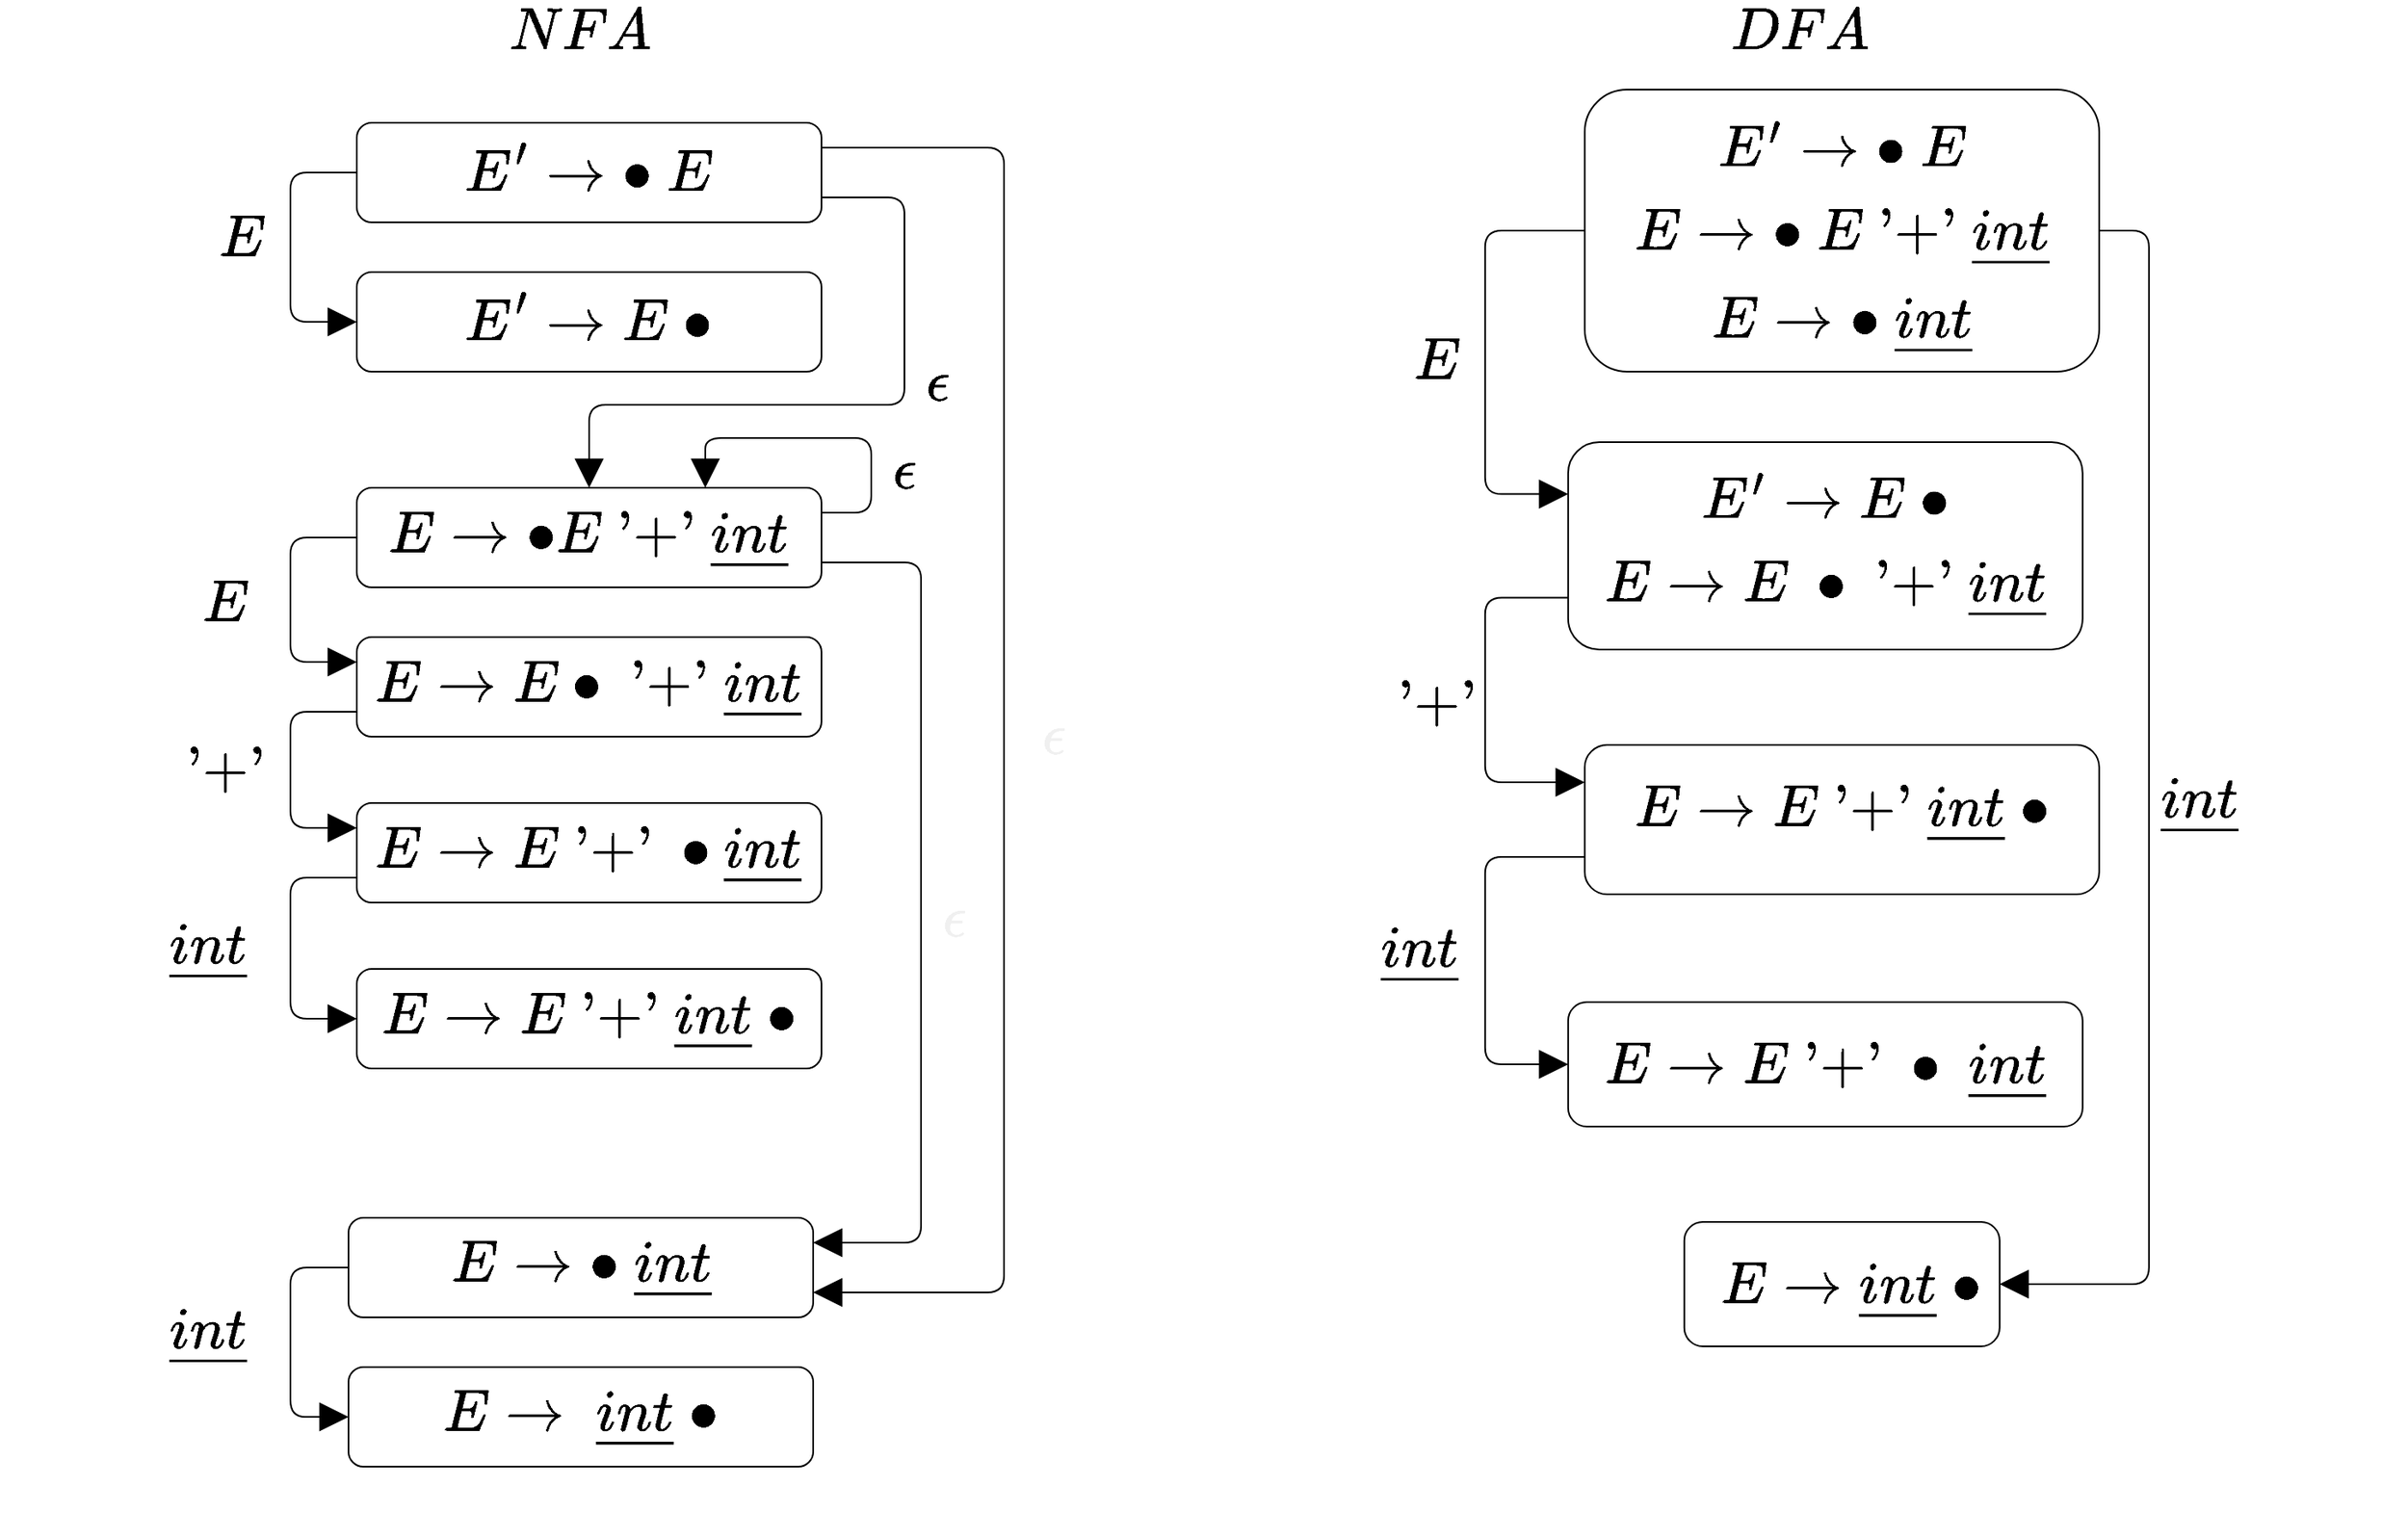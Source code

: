 <mxfile>
    <diagram id="n3zMHIoDVkLQkZV06Jsk" name="Page-1">
        <mxGraphModel dx="1755" dy="2360" grid="1" gridSize="10" guides="1" tooltips="1" connect="1" arrows="1" fold="1" page="1" pageScale="1" pageWidth="850" pageHeight="1100" math="1" shadow="0">
            <root>
                <mxCell id="0"/>
                <mxCell id="1" parent="0"/>
                <mxCell id="30" value="$$\begin{matrix}&lt;br&gt;E' \to \bullet \ E \\&lt;br&gt;E \to \bullet \ E \ \text{'+'} \ \underline{int} \\&lt;br&gt;E \to \bullet \ \underline{int} \\&lt;br&gt;&amp;nbsp;\end{matrix} $$" style="text;html=1;strokeColor=none;fillColor=none;align=center;verticalAlign=middle;whiteSpace=wrap;rounded=0;fontSize=30;" vertex="1" parent="1">
                    <mxGeometry x="909.92" y="20" width="310" height="180" as="geometry"/>
                </mxCell>
                <mxCell id="42" value="$$E$$" style="edgeStyle=orthogonalEdgeStyle;html=1;exitX=0;exitY=0.5;exitDx=0;exitDy=0;entryX=0;entryY=0.25;entryDx=0;entryDy=0;labelBackgroundColor=none;fontSize=30;endArrow=block;endFill=1;endSize=15;" edge="1" parent="1" source="36" target="38">
                    <mxGeometry x="0.033" y="-30" relative="1" as="geometry">
                        <Array as="points">
                            <mxPoint x="849.92" y="105"/>
                            <mxPoint x="849.92" y="264"/>
                        </Array>
                        <mxPoint as="offset"/>
                    </mxGeometry>
                </mxCell>
                <mxCell id="45" value="$$\underline{int}$$" style="edgeStyle=orthogonalEdgeStyle;html=1;exitX=1;exitY=0.5;exitDx=0;exitDy=0;entryX=1;entryY=0.5;entryDx=0;entryDy=0;labelBackgroundColor=none;fontSize=30;endArrow=block;endFill=1;endSize=15;" edge="1" parent="1" source="36" target="41">
                    <mxGeometry x="-0.007" y="30" relative="1" as="geometry">
                        <Array as="points">
                            <mxPoint x="1249.92" y="105"/>
                            <mxPoint x="1249.92" y="740"/>
                        </Array>
                        <mxPoint as="offset"/>
                    </mxGeometry>
                </mxCell>
                <mxCell id="36" value="" style="rounded=1;whiteSpace=wrap;html=1;fontSize=30;fillColor=none;strokeColor=#000000;" vertex="1" parent="1">
                    <mxGeometry x="909.92" y="20" width="310" height="170" as="geometry"/>
                </mxCell>
                <mxCell id="3" value="$$ E' \to \bullet \ E&amp;nbsp;$$" style="text;html=1;strokeColor=none;fillColor=none;align=center;verticalAlign=middle;whiteSpace=wrap;rounded=0;fontSize=30;" vertex="1" parent="1">
                    <mxGeometry x="175" y="50" width="270" height="40" as="geometry"/>
                </mxCell>
                <mxCell id="7" value="" style="rounded=1;whiteSpace=wrap;html=1;fontSize=30;fillColor=none;strokeColor=#000000;" vertex="1" parent="1">
                    <mxGeometry x="170" y="260" width="280" height="60" as="geometry"/>
                </mxCell>
                <mxCell id="10" value="$$E \to E&amp;nbsp; \bullet \ \text{'+'} \ \underline{int}$$" style="text;html=1;strokeColor=none;fillColor=none;align=center;verticalAlign=middle;whiteSpace=wrap;rounded=0;fontSize=30;" vertex="1" parent="1">
                    <mxGeometry x="175" y="360" width="270" height="40" as="geometry"/>
                </mxCell>
                <mxCell id="12" value="$$E \to E&amp;nbsp; \ \text{'+'} \ \bullet&lt;br&gt;\underline{int}$$" style="text;html=1;strokeColor=none;fillColor=none;align=center;verticalAlign=middle;whiteSpace=wrap;rounded=0;fontSize=30;" vertex="1" parent="1">
                    <mxGeometry x="175" y="460" width="270" height="40" as="geometry"/>
                </mxCell>
                <mxCell id="15" value="$$E \to E&amp;nbsp; \ \text{'+'} \&amp;nbsp;&lt;br&gt;\underline{int} \ \bullet&lt;br&gt;$$" style="text;html=1;strokeColor=none;fillColor=none;align=center;verticalAlign=middle;whiteSpace=wrap;rounded=0;fontSize=30;" vertex="1" parent="1">
                    <mxGeometry x="175" y="560" width="270" height="40" as="geometry"/>
                </mxCell>
                <mxCell id="16" value="" style="rounded=1;whiteSpace=wrap;html=1;fontSize=30;fillColor=none;strokeColor=#000000;" vertex="1" parent="1">
                    <mxGeometry x="165" y="700" width="280" height="60" as="geometry"/>
                </mxCell>
                <mxCell id="19" value="$$E \to \ \underline{int} \ \bullet&lt;br&gt;$$" style="text;html=1;strokeColor=none;fillColor=none;align=center;verticalAlign=middle;whiteSpace=wrap;rounded=0;fontSize=30;" vertex="1" parent="1">
                    <mxGeometry x="170" y="800" width="270" height="40" as="geometry"/>
                </mxCell>
                <mxCell id="17" value="$$E \to \bullet \ \underline{int}&amp;nbsp;&lt;br&gt;$$" style="text;html=1;strokeColor=none;fillColor=none;align=center;verticalAlign=middle;whiteSpace=wrap;rounded=0;fontSize=30;" vertex="1" parent="1">
                    <mxGeometry x="170" y="710" width="270" height="40" as="geometry"/>
                </mxCell>
                <mxCell id="8" value="$$E \to \bullet E \ \text{'+'} \ \underline{int}$$" style="text;html=1;strokeColor=none;fillColor=none;align=center;verticalAlign=middle;whiteSpace=wrap;rounded=0;fontSize=30;" vertex="1" parent="1">
                    <mxGeometry x="175" y="270" width="270" height="40" as="geometry"/>
                </mxCell>
                <mxCell id="24" value="$$E$$" style="edgeStyle=orthogonalEdgeStyle;html=1;exitX=0;exitY=0.5;exitDx=0;exitDy=0;entryX=0;entryY=0.5;entryDx=0;entryDy=0;labelBackgroundColor=none;fontSize=30;endArrow=block;endFill=1;endSize=15;" edge="1" parent="1" source="4" target="5">
                    <mxGeometry x="-0.059" y="-30" relative="1" as="geometry">
                        <Array as="points">
                            <mxPoint x="130" y="70"/>
                            <mxPoint x="130" y="160"/>
                        </Array>
                        <mxPoint as="offset"/>
                    </mxGeometry>
                </mxCell>
                <mxCell id="25" value="$$\epsilon$$" style="edgeStyle=orthogonalEdgeStyle;html=1;exitX=1;exitY=0.75;exitDx=0;exitDy=0;entryX=0.5;entryY=0;entryDx=0;entryDy=0;labelBackgroundColor=none;fontSize=30;endArrow=block;endFill=1;endSize=15;" edge="1" parent="1" source="4" target="7">
                    <mxGeometry x="-0.222" y="20" relative="1" as="geometry">
                        <Array as="points">
                            <mxPoint x="500" y="85"/>
                            <mxPoint x="500" y="210"/>
                            <mxPoint x="310" y="210"/>
                        </Array>
                        <mxPoint as="offset"/>
                    </mxGeometry>
                </mxCell>
                <mxCell id="29" value="&#10;&#10;&lt;span style=&quot;color: rgb(240, 240, 240); font-family: helvetica; font-size: 30px; font-style: normal; font-weight: 400; letter-spacing: normal; text-align: center; text-indent: 0px; text-transform: none; word-spacing: 0px; background-color: rgb(42, 42, 42); display: inline; float: none;&quot;&gt;$$\epsilon$$&lt;/span&gt;&#10;&#10;" style="edgeStyle=orthogonalEdgeStyle;html=1;exitX=1;exitY=0.25;exitDx=0;exitDy=0;entryX=1;entryY=0.75;entryDx=0;entryDy=0;labelBackgroundColor=none;fontSize=30;endArrow=block;endFill=1;endSize=15;" edge="1" parent="1" source="4" target="16">
                    <mxGeometry x="0.016" y="30" relative="1" as="geometry">
                        <Array as="points">
                            <mxPoint x="560" y="55"/>
                            <mxPoint x="560" y="745"/>
                        </Array>
                        <mxPoint as="offset"/>
                    </mxGeometry>
                </mxCell>
                <mxCell id="4" value="" style="rounded=1;whiteSpace=wrap;html=1;fontSize=30;fillColor=none;strokeColor=#000000;" vertex="1" parent="1">
                    <mxGeometry x="170" y="40" width="280" height="60" as="geometry"/>
                </mxCell>
                <mxCell id="5" value="" style="rounded=1;whiteSpace=wrap;html=1;fontSize=30;fillColor=none;strokeColor=#000000;" vertex="1" parent="1">
                    <mxGeometry x="170" y="130" width="280" height="60" as="geometry"/>
                </mxCell>
                <mxCell id="6" value="$$E' \to E \ \bullet&amp;nbsp;$$" style="text;html=1;strokeColor=none;fillColor=none;align=center;verticalAlign=middle;whiteSpace=wrap;rounded=0;fontSize=30;" vertex="1" parent="1">
                    <mxGeometry x="175" y="140" width="270" height="40" as="geometry"/>
                </mxCell>
                <mxCell id="23" value="$$E$$" style="edgeStyle=orthogonalEdgeStyle;html=1;exitX=0;exitY=0.5;exitDx=0;exitDy=0;entryX=0;entryY=0.25;entryDx=0;entryDy=0;labelBackgroundColor=none;fontSize=30;endArrow=block;endFill=1;endSize=15;" edge="1" parent="1" source="7" target="9">
                    <mxGeometry x="0.032" y="-40" relative="1" as="geometry">
                        <Array as="points">
                            <mxPoint x="130" y="290"/>
                            <mxPoint x="130" y="365"/>
                        </Array>
                        <mxPoint as="offset"/>
                    </mxGeometry>
                </mxCell>
                <mxCell id="28" value="&#10;&#10;&lt;span style=&quot;color: rgb(240, 240, 240); font-family: helvetica; font-size: 30px; font-style: normal; font-weight: 400; letter-spacing: normal; text-align: center; text-indent: 0px; text-transform: none; word-spacing: 0px; background-color: rgb(42, 42, 42); display: inline; float: none;&quot;&gt;$$\epsilon$$&lt;/span&gt;&#10;&#10;" style="edgeStyle=orthogonalEdgeStyle;html=1;exitX=1;exitY=0.75;exitDx=0;exitDy=0;labelBackgroundColor=none;fontSize=30;endArrow=block;endFill=1;endSize=15;entryX=1;entryY=0.25;entryDx=0;entryDy=0;" edge="1" parent="1" source="7" target="16">
                    <mxGeometry x="0.028" y="20" relative="1" as="geometry">
                        <mxPoint x="450" y="650" as="targetPoint"/>
                        <Array as="points">
                            <mxPoint x="510" y="305"/>
                            <mxPoint x="510" y="715"/>
                        </Array>
                        <mxPoint as="offset"/>
                    </mxGeometry>
                </mxCell>
                <mxCell id="22" value="$$\text{'+'}$$" style="edgeStyle=orthogonalEdgeStyle;html=1;exitX=0;exitY=0.75;exitDx=0;exitDy=0;entryX=0;entryY=0.25;entryDx=0;entryDy=0;labelBackgroundColor=none;fontSize=30;endArrow=block;endFill=1;endSize=15;" edge="1" parent="1" source="9" target="11">
                    <mxGeometry y="-40" relative="1" as="geometry">
                        <Array as="points">
                            <mxPoint x="130" y="395"/>
                            <mxPoint x="130" y="465"/>
                        </Array>
                        <mxPoint as="offset"/>
                    </mxGeometry>
                </mxCell>
                <mxCell id="9" value="" style="rounded=1;whiteSpace=wrap;html=1;fontSize=30;fillColor=none;strokeColor=#000000;" vertex="1" parent="1">
                    <mxGeometry x="170" y="350" width="280" height="60" as="geometry"/>
                </mxCell>
                <mxCell id="21" value="$$\underline{int}$$" style="edgeStyle=orthogonalEdgeStyle;html=1;exitX=0;exitY=0.75;exitDx=0;exitDy=0;entryX=0;entryY=0.5;entryDx=0;entryDy=0;labelBackgroundColor=none;fontSize=30;endArrow=block;endFill=1;endSize=15;" edge="1" parent="1" source="11" target="14">
                    <mxGeometry y="-50" relative="1" as="geometry">
                        <Array as="points">
                            <mxPoint x="130" y="495"/>
                            <mxPoint x="130" y="580"/>
                        </Array>
                        <mxPoint as="offset"/>
                    </mxGeometry>
                </mxCell>
                <mxCell id="11" value="" style="rounded=1;whiteSpace=wrap;html=1;fontSize=30;fillColor=none;strokeColor=#000000;" vertex="1" parent="1">
                    <mxGeometry x="170" y="450" width="280" height="60" as="geometry"/>
                </mxCell>
                <mxCell id="14" value="" style="rounded=1;whiteSpace=wrap;html=1;fontSize=30;fillColor=none;strokeColor=#000000;" vertex="1" parent="1">
                    <mxGeometry x="170" y="550" width="280" height="60" as="geometry"/>
                </mxCell>
                <mxCell id="20" value="$$\underline{int}$$" style="edgeStyle=orthogonalEdgeStyle;html=1;exitX=0;exitY=0.5;exitDx=0;exitDy=0;entryX=0;entryY=0.5;entryDx=0;entryDy=0;fontSize=30;endArrow=block;endFill=1;endSize=15;labelBackgroundColor=none;" edge="1" parent="1" source="16" target="18">
                    <mxGeometry x="-0.062" y="-50" relative="1" as="geometry">
                        <Array as="points">
                            <mxPoint x="130" y="730"/>
                            <mxPoint x="130" y="820"/>
                        </Array>
                        <mxPoint as="offset"/>
                    </mxGeometry>
                </mxCell>
                <mxCell id="18" value="" style="rounded=1;whiteSpace=wrap;html=1;fontSize=30;fillColor=none;strokeColor=#000000;" vertex="1" parent="1">
                    <mxGeometry x="165" y="790" width="280" height="60" as="geometry"/>
                </mxCell>
                <mxCell id="27" value="$$\epsilon$$" style="html=1;exitX=1;exitY=0.25;exitDx=0;exitDy=0;labelBackgroundColor=none;fontSize=30;endArrow=block;endFill=1;endSize=15;edgeStyle=orthogonalEdgeStyle;entryX=0.75;entryY=0;entryDx=0;entryDy=0;" edge="1" parent="1" source="7" target="7">
                    <mxGeometry x="-0.463" y="-20" relative="1" as="geometry">
                        <mxPoint x="390" y="240" as="targetPoint"/>
                        <Array as="points">
                            <mxPoint x="480" y="275"/>
                            <mxPoint x="480" y="230"/>
                            <mxPoint x="380" y="230"/>
                        </Array>
                        <mxPoint as="offset"/>
                    </mxGeometry>
                </mxCell>
                <mxCell id="31" value="$$\begin{matrix}&lt;br&gt;E' \to E \ \bullet \\&lt;br&gt;E \to E \ \bullet \ \text{'+'} \ \underline{int} \\&lt;br&gt;&amp;nbsp;\end{matrix} $$" style="text;html=1;strokeColor=none;fillColor=none;align=center;verticalAlign=middle;whiteSpace=wrap;rounded=0;fontSize=30;" vertex="1" parent="1">
                    <mxGeometry x="909.92" y="220" width="290" height="150" as="geometry"/>
                </mxCell>
                <mxCell id="33" value="$$E \to E \ \text{'+'} \ \underline{int} \ \bullet&lt;br&gt;$$" style="text;html=1;strokeColor=none;fillColor=none;align=center;verticalAlign=middle;whiteSpace=wrap;rounded=0;fontSize=30;" vertex="1" parent="1">
                    <mxGeometry x="909.92" y="410" width="310" height="90" as="geometry"/>
                </mxCell>
                <mxCell id="34" value="$$E \to E \ \text{'+'} \ \bullet \ \underline{int}&lt;br&gt;$$" style="text;html=1;strokeColor=none;fillColor=none;align=center;verticalAlign=middle;whiteSpace=wrap;rounded=0;fontSize=30;" vertex="1" parent="1">
                    <mxGeometry x="899.92" y="570" width="310" height="80" as="geometry"/>
                </mxCell>
                <mxCell id="35" value="$$E \to \underline{int} \ \bullet&lt;br&gt;$$" style="text;html=1;strokeColor=none;fillColor=none;align=center;verticalAlign=middle;whiteSpace=wrap;rounded=0;fontSize=30;" vertex="1" parent="1">
                    <mxGeometry x="949.92" y="707.5" width="240" height="70" as="geometry"/>
                </mxCell>
                <mxCell id="43" value="$$\text{'+'}$$" style="edgeStyle=orthogonalEdgeStyle;html=1;exitX=0;exitY=0.75;exitDx=0;exitDy=0;entryX=0;entryY=0.25;entryDx=0;entryDy=0;labelBackgroundColor=none;fontSize=30;endArrow=block;endFill=1;endSize=15;" edge="1" parent="1" source="38" target="39">
                    <mxGeometry x="0.028" y="-30" relative="1" as="geometry">
                        <Array as="points">
                            <mxPoint x="849.92" y="326"/>
                            <mxPoint x="849.92" y="437"/>
                        </Array>
                        <mxPoint as="offset"/>
                    </mxGeometry>
                </mxCell>
                <mxCell id="38" value="" style="rounded=1;whiteSpace=wrap;html=1;fontSize=30;fillColor=none;strokeColor=#000000;" vertex="1" parent="1">
                    <mxGeometry x="899.92" y="232.5" width="310" height="125" as="geometry"/>
                </mxCell>
                <mxCell id="44" value="$$\underline{int}$$" style="edgeStyle=orthogonalEdgeStyle;html=1;exitX=0;exitY=0.75;exitDx=0;exitDy=0;entryX=0;entryY=0.5;entryDx=0;entryDy=0;labelBackgroundColor=none;fontSize=30;endArrow=block;endFill=1;endSize=15;" edge="1" parent="1" source="39" target="40">
                    <mxGeometry y="-40" relative="1" as="geometry">
                        <Array as="points">
                            <mxPoint x="849.92" y="483"/>
                            <mxPoint x="849.92" y="607"/>
                        </Array>
                        <mxPoint as="offset"/>
                    </mxGeometry>
                </mxCell>
                <mxCell id="39" value="" style="rounded=1;whiteSpace=wrap;html=1;fontSize=30;fillColor=none;strokeColor=#000000;" vertex="1" parent="1">
                    <mxGeometry x="909.92" y="415" width="310" height="90" as="geometry"/>
                </mxCell>
                <mxCell id="40" value="" style="rounded=1;whiteSpace=wrap;html=1;fontSize=30;fillColor=none;strokeColor=#000000;" vertex="1" parent="1">
                    <mxGeometry x="899.92" y="570" width="310" height="75" as="geometry"/>
                </mxCell>
                <mxCell id="41" value="" style="rounded=1;whiteSpace=wrap;html=1;fontSize=30;fillColor=none;strokeColor=#000000;" vertex="1" parent="1">
                    <mxGeometry x="969.92" y="702.5" width="190" height="75" as="geometry"/>
                </mxCell>
                <mxCell id="46" value="$$NFA$$" style="text;html=1;strokeColor=none;fillColor=none;align=center;verticalAlign=middle;whiteSpace=wrap;rounded=0;fontSize=30;" vertex="1" parent="1">
                    <mxGeometry x="275" y="-30" width="60" height="30" as="geometry"/>
                </mxCell>
                <mxCell id="47" value="$$DFA$$" style="text;html=1;strokeColor=none;fillColor=none;align=center;verticalAlign=middle;whiteSpace=wrap;rounded=0;fontSize=30;" vertex="1" parent="1">
                    <mxGeometry x="1010" y="-30" width="60" height="30" as="geometry"/>
                </mxCell>
            </root>
        </mxGraphModel>
    </diagram>
</mxfile>